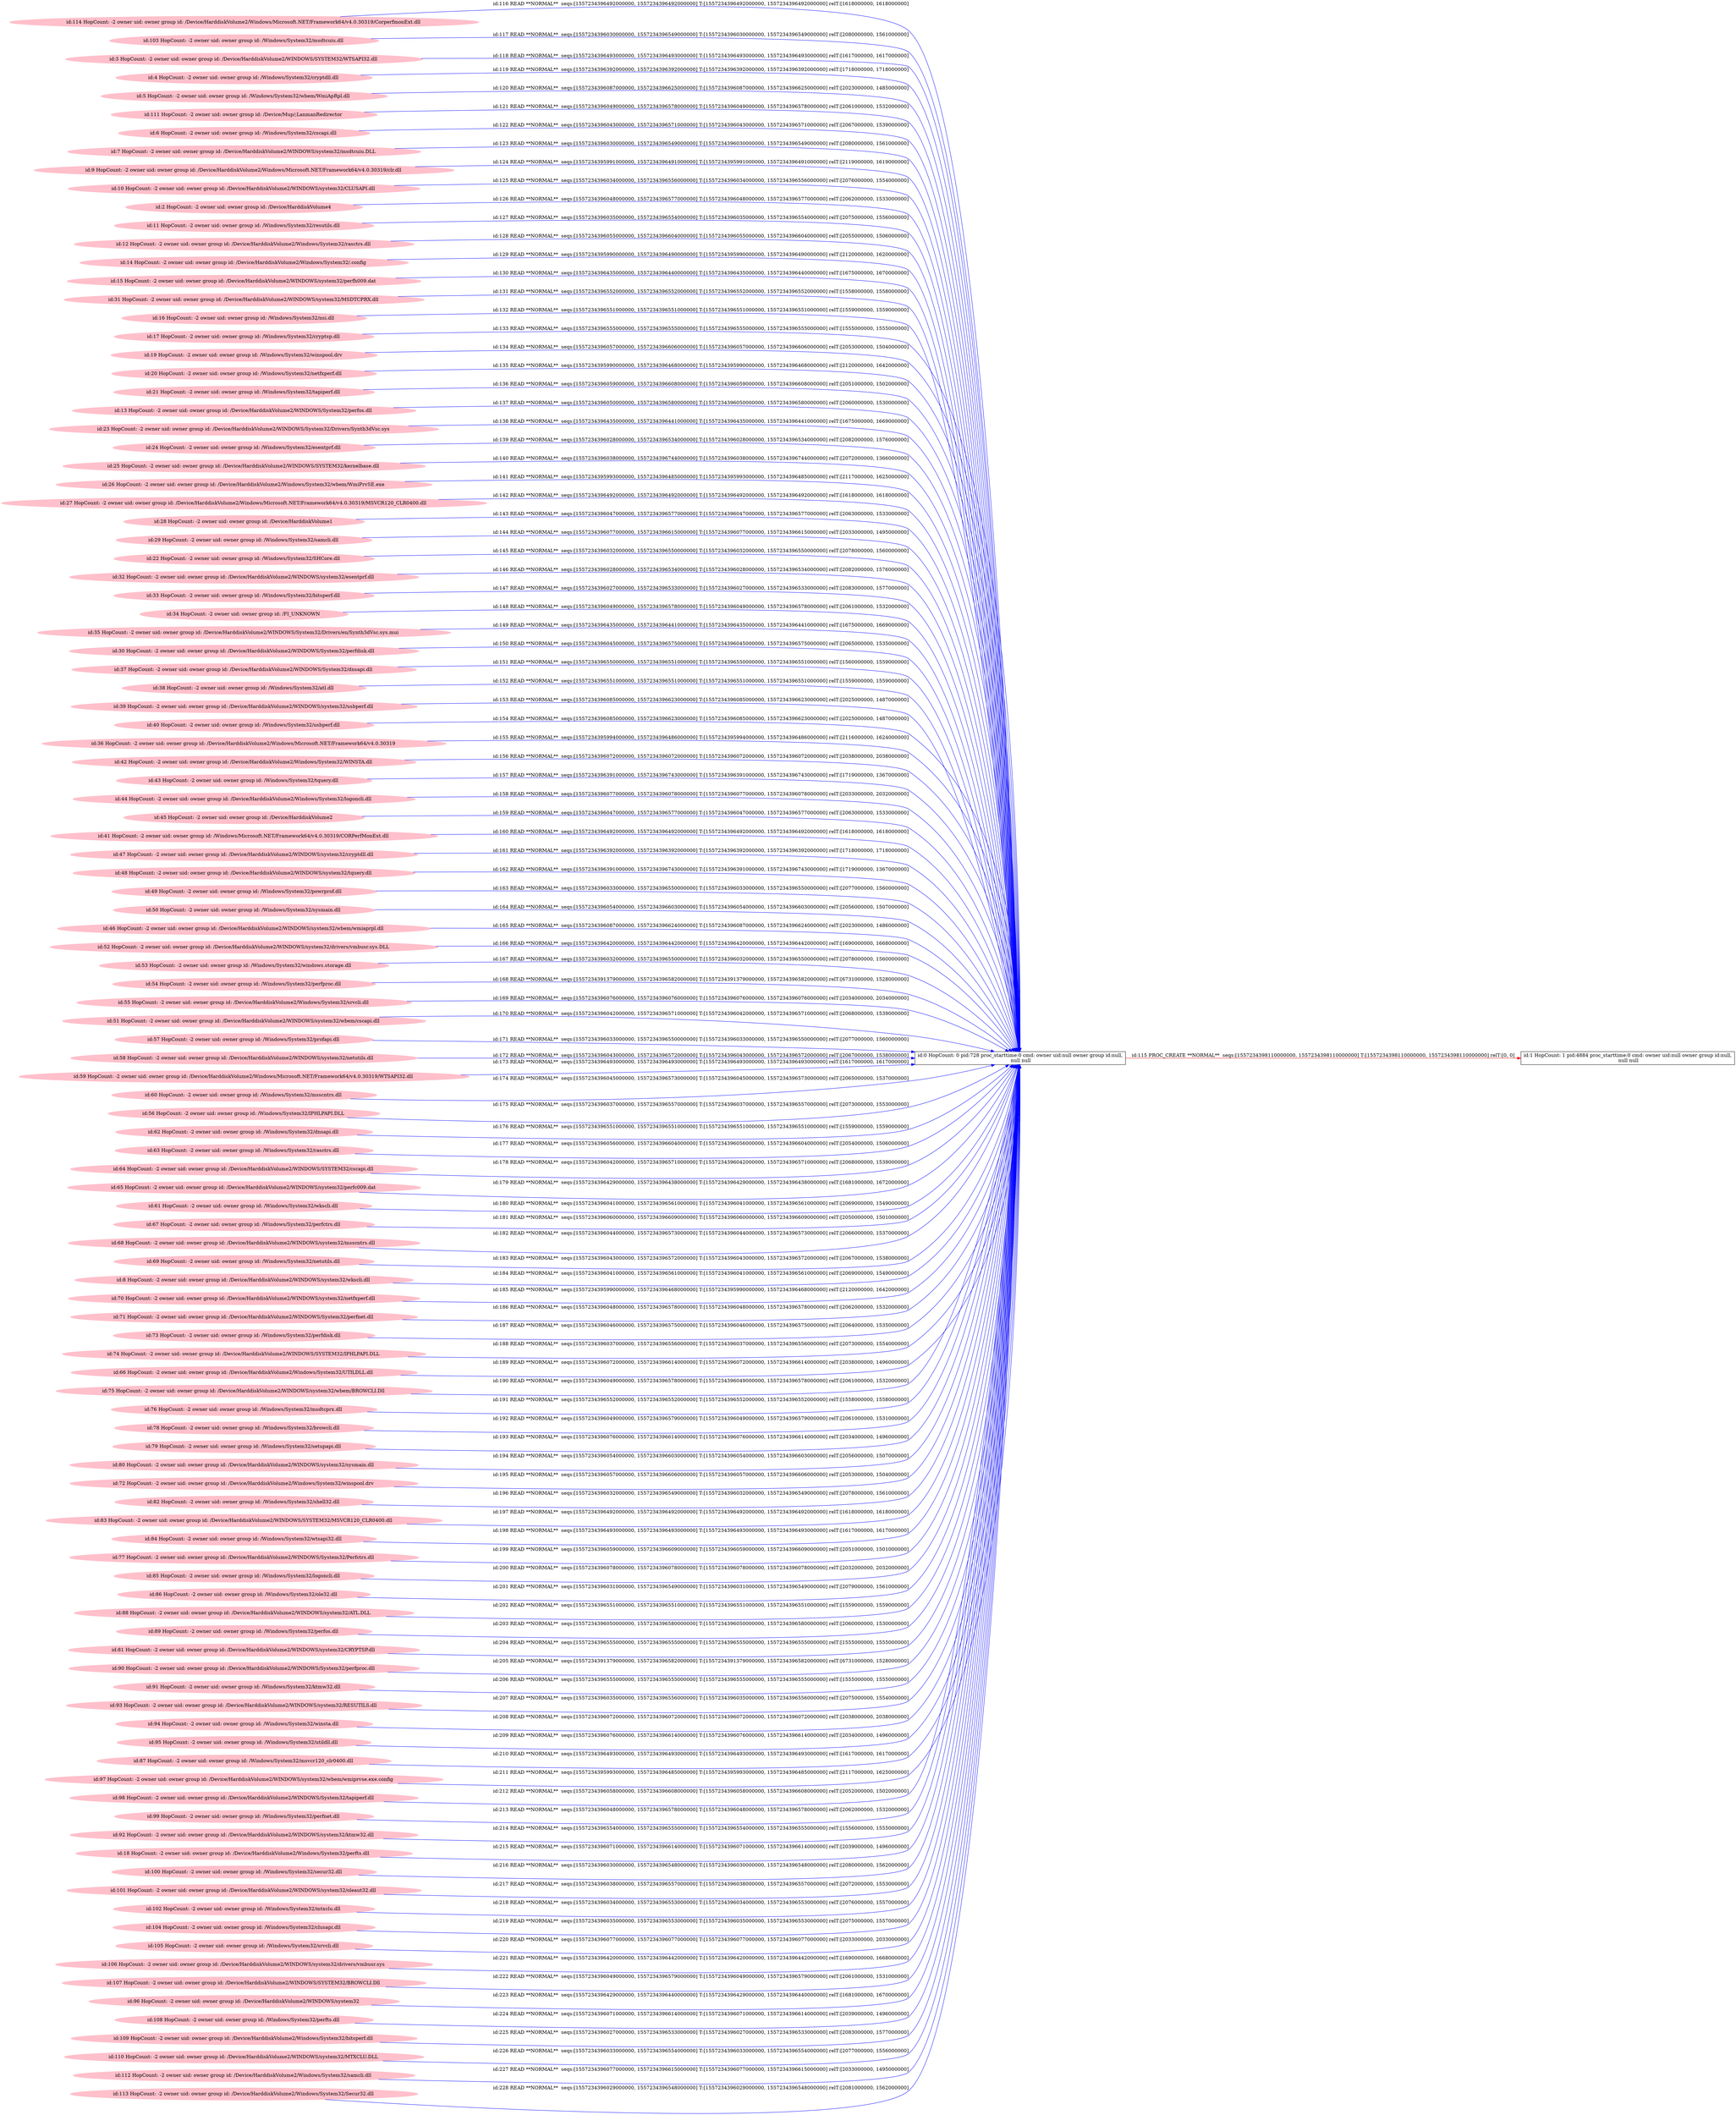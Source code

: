 digraph  {
rankdir=LR
"0"[color=black,label="id:0 HopCount: 0 pid:728 proc_starttime:0 cmd: owner uid:null owner group id:null,\n null null", shape=box,style=solid];
"1"[color=black,label="id:1 HopCount: 1 pid:4884 proc_starttime:0 cmd: owner uid:null owner group id:null,\n null null", shape=box,style=solid];
"0" -> "1" [id=115,__obj="PROC_CREATE"color=red,label="id:115 PROC_CREATE **NORMAL**  seqs:[1557234398110000000, 1557234398110000000] T:[1557234398110000000, 1557234398110000000] relT:[0, 0]",style=solid];
"114"[color=pink,label="id:114 HopCount: -2 owner uid: owner group id: /Device/HarddiskVolume2/Windows/Microsoft.NET/Framework64/v4.0.30319/CorperfmonExt.dll ", shape=oval,style=filled];
"114" -> "0" [id=116,__obj="READ"color=blue,label="id:116 READ **NORMAL**  seqs:[1557234396492000000, 1557234396492000000] T:[1557234396492000000, 1557234396492000000] relT:[1618000000, 1618000000]",style=solid];
"103"[color=pink,label="id:103 HopCount: -2 owner uid: owner group id: /Windows/System32/msdtcuiu.dll ", shape=oval,style=filled];
"103" -> "0" [id=117,__obj="READ"color=blue,label="id:117 READ **NORMAL**  seqs:[1557234396030000000, 1557234396549000000] T:[1557234396030000000, 1557234396549000000] relT:[2080000000, 1561000000]",style=solid];
"3"[color=pink,label="id:3 HopCount: -2 owner uid: owner group id: /Device/HarddiskVolume2/WINDOWS/SYSTEM32/WTSAPI32.dll ", shape=oval,style=filled];
"3" -> "0" [id=118,__obj="READ"color=blue,label="id:118 READ **NORMAL**  seqs:[1557234396493000000, 1557234396493000000] T:[1557234396493000000, 1557234396493000000] relT:[1617000000, 1617000000]",style=solid];
"4"[color=pink,label="id:4 HopCount: -2 owner uid: owner group id: /Windows/System32/cryptdll.dll ", shape=oval,style=filled];
"4" -> "0" [id=119,__obj="READ"color=blue,label="id:119 READ **NORMAL**  seqs:[1557234396392000000, 1557234396392000000] T:[1557234396392000000, 1557234396392000000] relT:[1718000000, 1718000000]",style=solid];
"5"[color=pink,label="id:5 HopCount: -2 owner uid: owner group id: /Windows/System32/wbem/WmiApRpl.dll ", shape=oval,style=filled];
"5" -> "0" [id=120,__obj="READ"color=blue,label="id:120 READ **NORMAL**  seqs:[1557234396087000000, 1557234396625000000] T:[1557234396087000000, 1557234396625000000] relT:[2023000000, 1485000000]",style=solid];
"111"[color=pink,label="id:111 HopCount: -2 owner uid: owner group id: /Device/Mup/;LanmanRedirector ", shape=oval,style=filled];
"111" -> "0" [id=121,__obj="READ"color=blue,label="id:121 READ **NORMAL**  seqs:[1557234396049000000, 1557234396578000000] T:[1557234396049000000, 1557234396578000000] relT:[2061000000, 1532000000]",style=solid];
"6"[color=pink,label="id:6 HopCount: -2 owner uid: owner group id: /Windows/System32/cscapi.dll ", shape=oval,style=filled];
"6" -> "0" [id=122,__obj="READ"color=blue,label="id:122 READ **NORMAL**  seqs:[1557234396043000000, 1557234396571000000] T:[1557234396043000000, 1557234396571000000] relT:[2067000000, 1539000000]",style=solid];
"7"[color=pink,label="id:7 HopCount: -2 owner uid: owner group id: /Device/HarddiskVolume2/WINDOWS/system32/msdtcuiu.DLL ", shape=oval,style=filled];
"7" -> "0" [id=123,__obj="READ"color=blue,label="id:123 READ **NORMAL**  seqs:[1557234396030000000, 1557234396549000000] T:[1557234396030000000, 1557234396549000000] relT:[2080000000, 1561000000]",style=solid];
"9"[color=pink,label="id:9 HopCount: -2 owner uid: owner group id: /Device/HarddiskVolume2/Windows/Microsoft.NET/Framework64/v4.0.30319/clr.dll ", shape=oval,style=filled];
"9" -> "0" [id=124,__obj="READ"color=blue,label="id:124 READ **NORMAL**  seqs:[1557234395991000000, 1557234396491000000] T:[1557234395991000000, 1557234396491000000] relT:[2119000000, 1619000000]",style=solid];
"10"[color=pink,label="id:10 HopCount: -2 owner uid: owner group id: /Device/HarddiskVolume2/WINDOWS/system32/CLUSAPI.dll ", shape=oval,style=filled];
"10" -> "0" [id=125,__obj="READ"color=blue,label="id:125 READ **NORMAL**  seqs:[1557234396034000000, 1557234396556000000] T:[1557234396034000000, 1557234396556000000] relT:[2076000000, 1554000000]",style=solid];
"2"[color=pink,label="id:2 HopCount: -2 owner uid: owner group id: /Device/HarddiskVolume4 ", shape=oval,style=filled];
"2" -> "0" [id=126,__obj="READ"color=blue,label="id:126 READ **NORMAL**  seqs:[1557234396048000000, 1557234396577000000] T:[1557234396048000000, 1557234396577000000] relT:[2062000000, 1533000000]",style=solid];
"11"[color=pink,label="id:11 HopCount: -2 owner uid: owner group id: /Windows/System32/resutils.dll ", shape=oval,style=filled];
"11" -> "0" [id=127,__obj="READ"color=blue,label="id:127 READ **NORMAL**  seqs:[1557234396035000000, 1557234396554000000] T:[1557234396035000000, 1557234396554000000] relT:[2075000000, 1556000000]",style=solid];
"12"[color=pink,label="id:12 HopCount: -2 owner uid: owner group id: /Device/HarddiskVolume2/Windows/System32/rasctrs.dll ", shape=oval,style=filled];
"12" -> "0" [id=128,__obj="READ"color=blue,label="id:128 READ **NORMAL**  seqs:[1557234396055000000, 1557234396604000000] T:[1557234396055000000, 1557234396604000000] relT:[2055000000, 1506000000]",style=solid];
"14"[color=pink,label="id:14 HopCount: -2 owner uid: owner group id: /Device/HarddiskVolume2/Windows/System32/.config ", shape=oval,style=filled];
"14" -> "0" [id=129,__obj="READ"color=blue,label="id:129 READ **NORMAL**  seqs:[1557234395990000000, 1557234396490000000] T:[1557234395990000000, 1557234396490000000] relT:[2120000000, 1620000000]",style=solid];
"15"[color=pink,label="id:15 HopCount: -2 owner uid: owner group id: /Device/HarddiskVolume2/WINDOWS/system32/perfh009.dat ", shape=oval,style=filled];
"15" -> "0" [id=130,__obj="READ"color=blue,label="id:130 READ **NORMAL**  seqs:[1557234396435000000, 1557234396440000000] T:[1557234396435000000, 1557234396440000000] relT:[1675000000, 1670000000]",style=solid];
"31"[color=pink,label="id:31 HopCount: -2 owner uid: owner group id: /Device/HarddiskVolume2/WINDOWS/system32/MSDTCPRX.dll ", shape=oval,style=filled];
"31" -> "0" [id=131,__obj="READ"color=blue,label="id:131 READ **NORMAL**  seqs:[1557234396552000000, 1557234396552000000] T:[1557234396552000000, 1557234396552000000] relT:[1558000000, 1558000000]",style=solid];
"16"[color=pink,label="id:16 HopCount: -2 owner uid: owner group id: /Windows/System32/nsi.dll ", shape=oval,style=filled];
"16" -> "0" [id=132,__obj="READ"color=blue,label="id:132 READ **NORMAL**  seqs:[1557234396551000000, 1557234396551000000] T:[1557234396551000000, 1557234396551000000] relT:[1559000000, 1559000000]",style=solid];
"17"[color=pink,label="id:17 HopCount: -2 owner uid: owner group id: /Windows/System32/cryptsp.dll ", shape=oval,style=filled];
"17" -> "0" [id=133,__obj="READ"color=blue,label="id:133 READ **NORMAL**  seqs:[1557234396555000000, 1557234396555000000] T:[1557234396555000000, 1557234396555000000] relT:[1555000000, 1555000000]",style=solid];
"19"[color=pink,label="id:19 HopCount: -2 owner uid: owner group id: /Windows/System32/winspool.drv ", shape=oval,style=filled];
"19" -> "0" [id=134,__obj="READ"color=blue,label="id:134 READ **NORMAL**  seqs:[1557234396057000000, 1557234396606000000] T:[1557234396057000000, 1557234396606000000] relT:[2053000000, 1504000000]",style=solid];
"20"[color=pink,label="id:20 HopCount: -2 owner uid: owner group id: /Windows/System32/netfxperf.dll ", shape=oval,style=filled];
"20" -> "0" [id=135,__obj="READ"color=blue,label="id:135 READ **NORMAL**  seqs:[1557234395990000000, 1557234396468000000] T:[1557234395990000000, 1557234396468000000] relT:[2120000000, 1642000000]",style=solid];
"21"[color=pink,label="id:21 HopCount: -2 owner uid: owner group id: /Windows/System32/tapiperf.dll ", shape=oval,style=filled];
"21" -> "0" [id=136,__obj="READ"color=blue,label="id:136 READ **NORMAL**  seqs:[1557234396059000000, 1557234396608000000] T:[1557234396059000000, 1557234396608000000] relT:[2051000000, 1502000000]",style=solid];
"13"[color=pink,label="id:13 HopCount: -2 owner uid: owner group id: /Device/HarddiskVolume2/WINDOWS/System32/perfos.dll ", shape=oval,style=filled];
"13" -> "0" [id=137,__obj="READ"color=blue,label="id:137 READ **NORMAL**  seqs:[1557234396050000000, 1557234396580000000] T:[1557234396050000000, 1557234396580000000] relT:[2060000000, 1530000000]",style=solid];
"23"[color=pink,label="id:23 HopCount: -2 owner uid: owner group id: /Device/HarddiskVolume2/WINDOWS/System32/Drivers/Synth3dVsc.sys ", shape=oval,style=filled];
"23" -> "0" [id=138,__obj="READ"color=blue,label="id:138 READ **NORMAL**  seqs:[1557234396435000000, 1557234396441000000] T:[1557234396435000000, 1557234396441000000] relT:[1675000000, 1669000000]",style=solid];
"24"[color=pink,label="id:24 HopCount: -2 owner uid: owner group id: /Windows/System32/esentprf.dll ", shape=oval,style=filled];
"24" -> "0" [id=139,__obj="READ"color=blue,label="id:139 READ **NORMAL**  seqs:[1557234396028000000, 1557234396534000000] T:[1557234396028000000, 1557234396534000000] relT:[2082000000, 1576000000]",style=solid];
"25"[color=pink,label="id:25 HopCount: -2 owner uid: owner group id: /Device/HarddiskVolume2/WINDOWS/SYSTEM32/kernelbase.dll ", shape=oval,style=filled];
"25" -> "0" [id=140,__obj="READ"color=blue,label="id:140 READ **NORMAL**  seqs:[1557234396038000000, 1557234396744000000] T:[1557234396038000000, 1557234396744000000] relT:[2072000000, 1366000000]",style=solid];
"26"[color=pink,label="id:26 HopCount: -2 owner uid: owner group id: /Device/HarddiskVolume2/Windows/System32/wbem/WmiPrvSE.exe ", shape=oval,style=filled];
"26" -> "0" [id=141,__obj="READ"color=blue,label="id:141 READ **NORMAL**  seqs:[1557234395993000000, 1557234396485000000] T:[1557234395993000000, 1557234396485000000] relT:[2117000000, 1625000000]",style=solid];
"27"[color=pink,label="id:27 HopCount: -2 owner uid: owner group id: /Device/HarddiskVolume2/Windows/Microsoft.NET/Framework64/v4.0.30319/MSVCR120_CLR0400.dll ", shape=oval,style=filled];
"27" -> "0" [id=142,__obj="READ"color=blue,label="id:142 READ **NORMAL**  seqs:[1557234396492000000, 1557234396492000000] T:[1557234396492000000, 1557234396492000000] relT:[1618000000, 1618000000]",style=solid];
"28"[color=pink,label="id:28 HopCount: -2 owner uid: owner group id: /Device/HarddiskVolume1 ", shape=oval,style=filled];
"28" -> "0" [id=143,__obj="READ"color=blue,label="id:143 READ **NORMAL**  seqs:[1557234396047000000, 1557234396577000000] T:[1557234396047000000, 1557234396577000000] relT:[2063000000, 1533000000]",style=solid];
"29"[color=pink,label="id:29 HopCount: -2 owner uid: owner group id: /Windows/System32/samcli.dll ", shape=oval,style=filled];
"29" -> "0" [id=144,__obj="READ"color=blue,label="id:144 READ **NORMAL**  seqs:[1557234396077000000, 1557234396615000000] T:[1557234396077000000, 1557234396615000000] relT:[2033000000, 1495000000]",style=solid];
"22"[color=pink,label="id:22 HopCount: -2 owner uid: owner group id: /Windows/System32/SHCore.dll ", shape=oval,style=filled];
"22" -> "0" [id=145,__obj="READ"color=blue,label="id:145 READ **NORMAL**  seqs:[1557234396032000000, 1557234396550000000] T:[1557234396032000000, 1557234396550000000] relT:[2078000000, 1560000000]",style=solid];
"32"[color=pink,label="id:32 HopCount: -2 owner uid: owner group id: /Device/HarddiskVolume2/WINDOWS/system32/esentprf.dll ", shape=oval,style=filled];
"32" -> "0" [id=146,__obj="READ"color=blue,label="id:146 READ **NORMAL**  seqs:[1557234396028000000, 1557234396534000000] T:[1557234396028000000, 1557234396534000000] relT:[2082000000, 1576000000]",style=solid];
"33"[color=pink,label="id:33 HopCount: -2 owner uid: owner group id: /Windows/System32/bitsperf.dll ", shape=oval,style=filled];
"33" -> "0" [id=147,__obj="READ"color=blue,label="id:147 READ **NORMAL**  seqs:[1557234396027000000, 1557234396533000000] T:[1557234396027000000, 1557234396533000000] relT:[2083000000, 1577000000]",style=solid];
"34"[color=pink,label="id:34 HopCount: -2 owner uid: owner group id: /FI_UNKNOWN ", shape=oval,style=filled];
"34" -> "0" [id=148,__obj="READ"color=blue,label="id:148 READ **NORMAL**  seqs:[1557234396049000000, 1557234396578000000] T:[1557234396049000000, 1557234396578000000] relT:[2061000000, 1532000000]",style=solid];
"35"[color=pink,label="id:35 HopCount: -2 owner uid: owner group id: /Device/HarddiskVolume2/WINDOWS/System32/Drivers/en/Synth3dVsc.sys.mui ", shape=oval,style=filled];
"35" -> "0" [id=149,__obj="READ"color=blue,label="id:149 READ **NORMAL**  seqs:[1557234396435000000, 1557234396441000000] T:[1557234396435000000, 1557234396441000000] relT:[1675000000, 1669000000]",style=solid];
"30"[color=pink,label="id:30 HopCount: -2 owner uid: owner group id: /Device/HarddiskVolume2/WINDOWS/System32/perfdisk.dll ", shape=oval,style=filled];
"30" -> "0" [id=150,__obj="READ"color=blue,label="id:150 READ **NORMAL**  seqs:[1557234396045000000, 1557234396575000000] T:[1557234396045000000, 1557234396575000000] relT:[2065000000, 1535000000]",style=solid];
"37"[color=pink,label="id:37 HopCount: -2 owner uid: owner group id: /Device/HarddiskVolume2/WINDOWS/System32/dnsapi.dll ", shape=oval,style=filled];
"37" -> "0" [id=151,__obj="READ"color=blue,label="id:151 READ **NORMAL**  seqs:[1557234396550000000, 1557234396551000000] T:[1557234396550000000, 1557234396551000000] relT:[1560000000, 1559000000]",style=solid];
"38"[color=pink,label="id:38 HopCount: -2 owner uid: owner group id: /Windows/System32/atl.dll ", shape=oval,style=filled];
"38" -> "0" [id=152,__obj="READ"color=blue,label="id:152 READ **NORMAL**  seqs:[1557234396551000000, 1557234396551000000] T:[1557234396551000000, 1557234396551000000] relT:[1559000000, 1559000000]",style=solid];
"39"[color=pink,label="id:39 HopCount: -2 owner uid: owner group id: /Device/HarddiskVolume2/WINDOWS/system32/usbperf.dll ", shape=oval,style=filled];
"39" -> "0" [id=153,__obj="READ"color=blue,label="id:153 READ **NORMAL**  seqs:[1557234396085000000, 1557234396623000000] T:[1557234396085000000, 1557234396623000000] relT:[2025000000, 1487000000]",style=solid];
"40"[color=pink,label="id:40 HopCount: -2 owner uid: owner group id: /Windows/System32/usbperf.dll ", shape=oval,style=filled];
"40" -> "0" [id=154,__obj="READ"color=blue,label="id:154 READ **NORMAL**  seqs:[1557234396085000000, 1557234396623000000] T:[1557234396085000000, 1557234396623000000] relT:[2025000000, 1487000000]",style=solid];
"36"[color=pink,label="id:36 HopCount: -2 owner uid: owner group id: /Device/HarddiskVolume2/Windows/Microsoft.NET/Framework64/v4.0.30319 ", shape=oval,style=filled];
"36" -> "0" [id=155,__obj="READ"color=blue,label="id:155 READ **NORMAL**  seqs:[1557234395994000000, 1557234396486000000] T:[1557234395994000000, 1557234396486000000] relT:[2116000000, 1624000000]",style=solid];
"42"[color=pink,label="id:42 HopCount: -2 owner uid: owner group id: /Device/HarddiskVolume2/Windows/System32/WINSTA.dll ", shape=oval,style=filled];
"42" -> "0" [id=156,__obj="READ"color=blue,label="id:156 READ **NORMAL**  seqs:[1557234396072000000, 1557234396072000000] T:[1557234396072000000, 1557234396072000000] relT:[2038000000, 2038000000]",style=solid];
"43"[color=pink,label="id:43 HopCount: -2 owner uid: owner group id: /Windows/System32/tquery.dll ", shape=oval,style=filled];
"43" -> "0" [id=157,__obj="READ"color=blue,label="id:157 READ **NORMAL**  seqs:[1557234396391000000, 1557234396743000000] T:[1557234396391000000, 1557234396743000000] relT:[1719000000, 1367000000]",style=solid];
"44"[color=pink,label="id:44 HopCount: -2 owner uid: owner group id: /Device/HarddiskVolume2/Windows/System32/logoncli.dll ", shape=oval,style=filled];
"44" -> "0" [id=158,__obj="READ"color=blue,label="id:158 READ **NORMAL**  seqs:[1557234396077000000, 1557234396078000000] T:[1557234396077000000, 1557234396078000000] relT:[2033000000, 2032000000]",style=solid];
"45"[color=pink,label="id:45 HopCount: -2 owner uid: owner group id: /Device/HarddiskVolume2 ", shape=oval,style=filled];
"45" -> "0" [id=159,__obj="READ"color=blue,label="id:159 READ **NORMAL**  seqs:[1557234396047000000, 1557234396577000000] T:[1557234396047000000, 1557234396577000000] relT:[2063000000, 1533000000]",style=solid];
"41"[color=pink,label="id:41 HopCount: -2 owner uid: owner group id: /Windows/Microsoft.NET/Framework64/v4.0.30319/CORPerfMonExt.dll ", shape=oval,style=filled];
"41" -> "0" [id=160,__obj="READ"color=blue,label="id:160 READ **NORMAL**  seqs:[1557234396492000000, 1557234396492000000] T:[1557234396492000000, 1557234396492000000] relT:[1618000000, 1618000000]",style=solid];
"47"[color=pink,label="id:47 HopCount: -2 owner uid: owner group id: /Device/HarddiskVolume2/WINDOWS/system32/cryptdll.dll ", shape=oval,style=filled];
"47" -> "0" [id=161,__obj="READ"color=blue,label="id:161 READ **NORMAL**  seqs:[1557234396392000000, 1557234396392000000] T:[1557234396392000000, 1557234396392000000] relT:[1718000000, 1718000000]",style=solid];
"48"[color=pink,label="id:48 HopCount: -2 owner uid: owner group id: /Device/HarddiskVolume2/WINDOWS/system32/tquery.dll ", shape=oval,style=filled];
"48" -> "0" [id=162,__obj="READ"color=blue,label="id:162 READ **NORMAL**  seqs:[1557234396391000000, 1557234396743000000] T:[1557234396391000000, 1557234396743000000] relT:[1719000000, 1367000000]",style=solid];
"49"[color=pink,label="id:49 HopCount: -2 owner uid: owner group id: /Windows/System32/powrprof.dll ", shape=oval,style=filled];
"49" -> "0" [id=163,__obj="READ"color=blue,label="id:163 READ **NORMAL**  seqs:[1557234396033000000, 1557234396550000000] T:[1557234396033000000, 1557234396550000000] relT:[2077000000, 1560000000]",style=solid];
"50"[color=pink,label="id:50 HopCount: -2 owner uid: owner group id: /Windows/System32/sysmain.dll ", shape=oval,style=filled];
"50" -> "0" [id=164,__obj="READ"color=blue,label="id:164 READ **NORMAL**  seqs:[1557234396054000000, 1557234396603000000] T:[1557234396054000000, 1557234396603000000] relT:[2056000000, 1507000000]",style=solid];
"46"[color=pink,label="id:46 HopCount: -2 owner uid: owner group id: /Device/HarddiskVolume2/WINDOWS/system32/wbem/wmiaprpl.dll ", shape=oval,style=filled];
"46" -> "0" [id=165,__obj="READ"color=blue,label="id:165 READ **NORMAL**  seqs:[1557234396087000000, 1557234396624000000] T:[1557234396087000000, 1557234396624000000] relT:[2023000000, 1486000000]",style=solid];
"52"[color=pink,label="id:52 HopCount: -2 owner uid: owner group id: /Device/HarddiskVolume2/WINDOWS/system32/drivers/vmbusr.sys.DLL ", shape=oval,style=filled];
"52" -> "0" [id=166,__obj="READ"color=blue,label="id:166 READ **NORMAL**  seqs:[1557234396420000000, 1557234396442000000] T:[1557234396420000000, 1557234396442000000] relT:[1690000000, 1668000000]",style=solid];
"53"[color=pink,label="id:53 HopCount: -2 owner uid: owner group id: /Windows/System32/windows.storage.dll ", shape=oval,style=filled];
"53" -> "0" [id=167,__obj="READ"color=blue,label="id:167 READ **NORMAL**  seqs:[1557234396032000000, 1557234396550000000] T:[1557234396032000000, 1557234396550000000] relT:[2078000000, 1560000000]",style=solid];
"54"[color=pink,label="id:54 HopCount: -2 owner uid: owner group id: /Windows/System32/perfproc.dll ", shape=oval,style=filled];
"54" -> "0" [id=168,__obj="READ"color=blue,label="id:168 READ **NORMAL**  seqs:[1557234391379000000, 1557234396582000000] T:[1557234391379000000, 1557234396582000000] relT:[6731000000, 1528000000]",style=solid];
"55"[color=pink,label="id:55 HopCount: -2 owner uid: owner group id: /Device/HarddiskVolume2/Windows/System32/srvcli.dll ", shape=oval,style=filled];
"55" -> "0" [id=169,__obj="READ"color=blue,label="id:169 READ **NORMAL**  seqs:[1557234396076000000, 1557234396076000000] T:[1557234396076000000, 1557234396076000000] relT:[2034000000, 2034000000]",style=solid];
"51"[color=pink,label="id:51 HopCount: -2 owner uid: owner group id: /Device/HarddiskVolume2/WINDOWS/system32/wbem/cscapi.dll ", shape=oval,style=filled];
"51" -> "0" [id=170,__obj="READ"color=blue,label="id:170 READ **NORMAL**  seqs:[1557234396042000000, 1557234396571000000] T:[1557234396042000000, 1557234396571000000] relT:[2068000000, 1539000000]",style=solid];
"57"[color=pink,label="id:57 HopCount: -2 owner uid: owner group id: /Windows/System32/profapi.dll ", shape=oval,style=filled];
"57" -> "0" [id=171,__obj="READ"color=blue,label="id:171 READ **NORMAL**  seqs:[1557234396033000000, 1557234396550000000] T:[1557234396033000000, 1557234396550000000] relT:[2077000000, 1560000000]",style=solid];
"58"[color=pink,label="id:58 HopCount: -2 owner uid: owner group id: /Device/HarddiskVolume2/WINDOWS/system32/netutils.dll ", shape=oval,style=filled];
"58" -> "0" [id=172,__obj="READ"color=blue,label="id:172 READ **NORMAL**  seqs:[1557234396043000000, 1557234396572000000] T:[1557234396043000000, 1557234396572000000] relT:[2067000000, 1538000000]",style=solid];
"59"[color=pink,label="id:59 HopCount: -2 owner uid: owner group id: /Device/HarddiskVolume2/Windows/Microsoft.NET/Framework64/v4.0.30319/WTSAPI32.dll ", shape=oval,style=filled];
"59" -> "0" [id=173,__obj="READ"color=blue,label="id:173 READ **NORMAL**  seqs:[1557234396493000000, 1557234396493000000] T:[1557234396493000000, 1557234396493000000] relT:[1617000000, 1617000000]",style=solid];
"60"[color=pink,label="id:60 HopCount: -2 owner uid: owner group id: /Windows/System32/msscntrs.dll ", shape=oval,style=filled];
"60" -> "0" [id=174,__obj="READ"color=blue,label="id:174 READ **NORMAL**  seqs:[1557234396045000000, 1557234396573000000] T:[1557234396045000000, 1557234396573000000] relT:[2065000000, 1537000000]",style=solid];
"56"[color=pink,label="id:56 HopCount: -2 owner uid: owner group id: /Windows/System32/IPHLPAPI.DLL ", shape=oval,style=filled];
"56" -> "0" [id=175,__obj="READ"color=blue,label="id:175 READ **NORMAL**  seqs:[1557234396037000000, 1557234396557000000] T:[1557234396037000000, 1557234396557000000] relT:[2073000000, 1553000000]",style=solid];
"62"[color=pink,label="id:62 HopCount: -2 owner uid: owner group id: /Windows/System32/dnsapi.dll ", shape=oval,style=filled];
"62" -> "0" [id=176,__obj="READ"color=blue,label="id:176 READ **NORMAL**  seqs:[1557234396551000000, 1557234396551000000] T:[1557234396551000000, 1557234396551000000] relT:[1559000000, 1559000000]",style=solid];
"63"[color=pink,label="id:63 HopCount: -2 owner uid: owner group id: /Windows/System32/rasctrs.dll ", shape=oval,style=filled];
"63" -> "0" [id=177,__obj="READ"color=blue,label="id:177 READ **NORMAL**  seqs:[1557234396056000000, 1557234396604000000] T:[1557234396056000000, 1557234396604000000] relT:[2054000000, 1506000000]",style=solid];
"64"[color=pink,label="id:64 HopCount: -2 owner uid: owner group id: /Device/HarddiskVolume2/WINDOWS/SYSTEM32/cscapi.dll ", shape=oval,style=filled];
"64" -> "0" [id=178,__obj="READ"color=blue,label="id:178 READ **NORMAL**  seqs:[1557234396042000000, 1557234396571000000] T:[1557234396042000000, 1557234396571000000] relT:[2068000000, 1539000000]",style=solid];
"65"[color=pink,label="id:65 HopCount: -2 owner uid: owner group id: /Device/HarddiskVolume2/WINDOWS/system32/perfc009.dat ", shape=oval,style=filled];
"65" -> "0" [id=179,__obj="READ"color=blue,label="id:179 READ **NORMAL**  seqs:[1557234396429000000, 1557234396438000000] T:[1557234396429000000, 1557234396438000000] relT:[1681000000, 1672000000]",style=solid];
"61"[color=pink,label="id:61 HopCount: -2 owner uid: owner group id: /Windows/System32/wkscli.dll ", shape=oval,style=filled];
"61" -> "0" [id=180,__obj="READ"color=blue,label="id:180 READ **NORMAL**  seqs:[1557234396041000000, 1557234396561000000] T:[1557234396041000000, 1557234396561000000] relT:[2069000000, 1549000000]",style=solid];
"67"[color=pink,label="id:67 HopCount: -2 owner uid: owner group id: /Windows/System32/perfctrs.dll ", shape=oval,style=filled];
"67" -> "0" [id=181,__obj="READ"color=blue,label="id:181 READ **NORMAL**  seqs:[1557234396060000000, 1557234396609000000] T:[1557234396060000000, 1557234396609000000] relT:[2050000000, 1501000000]",style=solid];
"68"[color=pink,label="id:68 HopCount: -2 owner uid: owner group id: /Device/HarddiskVolume2/WINDOWS/system32/msscntrs.dll ", shape=oval,style=filled];
"68" -> "0" [id=182,__obj="READ"color=blue,label="id:182 READ **NORMAL**  seqs:[1557234396044000000, 1557234396573000000] T:[1557234396044000000, 1557234396573000000] relT:[2066000000, 1537000000]",style=solid];
"69"[color=pink,label="id:69 HopCount: -2 owner uid: owner group id: /Windows/System32/netutils.dll ", shape=oval,style=filled];
"69" -> "0" [id=183,__obj="READ"color=blue,label="id:183 READ **NORMAL**  seqs:[1557234396043000000, 1557234396572000000] T:[1557234396043000000, 1557234396572000000] relT:[2067000000, 1538000000]",style=solid];
"8"[color=pink,label="id:8 HopCount: -2 owner uid: owner group id: /Device/HarddiskVolume2/WINDOWS/system32/wkscli.dll ", shape=oval,style=filled];
"8" -> "0" [id=184,__obj="READ"color=blue,label="id:184 READ **NORMAL**  seqs:[1557234396041000000, 1557234396561000000] T:[1557234396041000000, 1557234396561000000] relT:[2069000000, 1549000000]",style=solid];
"70"[color=pink,label="id:70 HopCount: -2 owner uid: owner group id: /Device/HarddiskVolume2/WINDOWS/system32/netfxperf.dll ", shape=oval,style=filled];
"70" -> "0" [id=185,__obj="READ"color=blue,label="id:185 READ **NORMAL**  seqs:[1557234395990000000, 1557234396468000000] T:[1557234395990000000, 1557234396468000000] relT:[2120000000, 1642000000]",style=solid];
"71"[color=pink,label="id:71 HopCount: -2 owner uid: owner group id: /Device/HarddiskVolume2/WINDOWS/System32/perfnet.dll ", shape=oval,style=filled];
"71" -> "0" [id=186,__obj="READ"color=blue,label="id:186 READ **NORMAL**  seqs:[1557234396048000000, 1557234396578000000] T:[1557234396048000000, 1557234396578000000] relT:[2062000000, 1532000000]",style=solid];
"73"[color=pink,label="id:73 HopCount: -2 owner uid: owner group id: /Windows/System32/perfdisk.dll ", shape=oval,style=filled];
"73" -> "0" [id=187,__obj="READ"color=blue,label="id:187 READ **NORMAL**  seqs:[1557234396046000000, 1557234396575000000] T:[1557234396046000000, 1557234396575000000] relT:[2064000000, 1535000000]",style=solid];
"74"[color=pink,label="id:74 HopCount: -2 owner uid: owner group id: /Device/HarddiskVolume2/WINDOWS/SYSTEM32/IPHLPAPI.DLL ", shape=oval,style=filled];
"74" -> "0" [id=188,__obj="READ"color=blue,label="id:188 READ **NORMAL**  seqs:[1557234396037000000, 1557234396556000000] T:[1557234396037000000, 1557234396556000000] relT:[2073000000, 1554000000]",style=solid];
"66"[color=pink,label="id:66 HopCount: -2 owner uid: owner group id: /Device/HarddiskVolume2/Windows/System32/UTILDLL.dll ", shape=oval,style=filled];
"66" -> "0" [id=189,__obj="READ"color=blue,label="id:189 READ **NORMAL**  seqs:[1557234396072000000, 1557234396614000000] T:[1557234396072000000, 1557234396614000000] relT:[2038000000, 1496000000]",style=solid];
"75"[color=pink,label="id:75 HopCount: -2 owner uid: owner group id: /Device/HarddiskVolume2/WINDOWS/system32/wbem/BROWCLI.Dll ", shape=oval,style=filled];
"75" -> "0" [id=190,__obj="READ"color=blue,label="id:190 READ **NORMAL**  seqs:[1557234396049000000, 1557234396578000000] T:[1557234396049000000, 1557234396578000000] relT:[2061000000, 1532000000]",style=solid];
"76"[color=pink,label="id:76 HopCount: -2 owner uid: owner group id: /Windows/System32/msdtcprx.dll ", shape=oval,style=filled];
"76" -> "0" [id=191,__obj="READ"color=blue,label="id:191 READ **NORMAL**  seqs:[1557234396552000000, 1557234396552000000] T:[1557234396552000000, 1557234396552000000] relT:[1558000000, 1558000000]",style=solid];
"78"[color=pink,label="id:78 HopCount: -2 owner uid: owner group id: /Windows/System32/browcli.dll ", shape=oval,style=filled];
"78" -> "0" [id=192,__obj="READ"color=blue,label="id:192 READ **NORMAL**  seqs:[1557234396049000000, 1557234396579000000] T:[1557234396049000000, 1557234396579000000] relT:[2061000000, 1531000000]",style=solid];
"79"[color=pink,label="id:79 HopCount: -2 owner uid: owner group id: /Windows/System32/setupapi.dll ", shape=oval,style=filled];
"79" -> "0" [id=193,__obj="READ"color=blue,label="id:193 READ **NORMAL**  seqs:[1557234396076000000, 1557234396614000000] T:[1557234396076000000, 1557234396614000000] relT:[2034000000, 1496000000]",style=solid];
"80"[color=pink,label="id:80 HopCount: -2 owner uid: owner group id: /Device/HarddiskVolume2/WINDOWS/system32/sysmain.dll ", shape=oval,style=filled];
"80" -> "0" [id=194,__obj="READ"color=blue,label="id:194 READ **NORMAL**  seqs:[1557234396054000000, 1557234396603000000] T:[1557234396054000000, 1557234396603000000] relT:[2056000000, 1507000000]",style=solid];
"72"[color=pink,label="id:72 HopCount: -2 owner uid: owner group id: /Device/HarddiskVolume2/Windows/System32/winspool.drv ", shape=oval,style=filled];
"72" -> "0" [id=195,__obj="READ"color=blue,label="id:195 READ **NORMAL**  seqs:[1557234396057000000, 1557234396606000000] T:[1557234396057000000, 1557234396606000000] relT:[2053000000, 1504000000]",style=solid];
"82"[color=pink,label="id:82 HopCount: -2 owner uid: owner group id: /Windows/System32/shell32.dll ", shape=oval,style=filled];
"82" -> "0" [id=196,__obj="READ"color=blue,label="id:196 READ **NORMAL**  seqs:[1557234396032000000, 1557234396549000000] T:[1557234396032000000, 1557234396549000000] relT:[2078000000, 1561000000]",style=solid];
"83"[color=pink,label="id:83 HopCount: -2 owner uid: owner group id: /Device/HarddiskVolume2/WINDOWS/SYSTEM32/MSVCR120_CLR0400.dll ", shape=oval,style=filled];
"83" -> "0" [id=197,__obj="READ"color=blue,label="id:197 READ **NORMAL**  seqs:[1557234396492000000, 1557234396492000000] T:[1557234396492000000, 1557234396492000000] relT:[1618000000, 1618000000]",style=solid];
"84"[color=pink,label="id:84 HopCount: -2 owner uid: owner group id: /Windows/System32/wtsapi32.dll ", shape=oval,style=filled];
"84" -> "0" [id=198,__obj="READ"color=blue,label="id:198 READ **NORMAL**  seqs:[1557234396493000000, 1557234396493000000] T:[1557234396493000000, 1557234396493000000] relT:[1617000000, 1617000000]",style=solid];
"77"[color=pink,label="id:77 HopCount: -2 owner uid: owner group id: /Device/HarddiskVolume2/WINDOWS/System32/Perfctrs.dll ", shape=oval,style=filled];
"77" -> "0" [id=199,__obj="READ"color=blue,label="id:199 READ **NORMAL**  seqs:[1557234396059000000, 1557234396609000000] T:[1557234396059000000, 1557234396609000000] relT:[2051000000, 1501000000]",style=solid];
"85"[color=pink,label="id:85 HopCount: -2 owner uid: owner group id: /Windows/System32/logoncli.dll ", shape=oval,style=filled];
"85" -> "0" [id=200,__obj="READ"color=blue,label="id:200 READ **NORMAL**  seqs:[1557234396078000000, 1557234396078000000] T:[1557234396078000000, 1557234396078000000] relT:[2032000000, 2032000000]",style=solid];
"86"[color=pink,label="id:86 HopCount: -2 owner uid: owner group id: /Windows/System32/ole32.dll ", shape=oval,style=filled];
"86" -> "0" [id=201,__obj="READ"color=blue,label="id:201 READ **NORMAL**  seqs:[1557234396031000000, 1557234396549000000] T:[1557234396031000000, 1557234396549000000] relT:[2079000000, 1561000000]",style=solid];
"88"[color=pink,label="id:88 HopCount: -2 owner uid: owner group id: /Device/HarddiskVolume2/WINDOWS/system32/ATL.DLL ", shape=oval,style=filled];
"88" -> "0" [id=202,__obj="READ"color=blue,label="id:202 READ **NORMAL**  seqs:[1557234396551000000, 1557234396551000000] T:[1557234396551000000, 1557234396551000000] relT:[1559000000, 1559000000]",style=solid];
"89"[color=pink,label="id:89 HopCount: -2 owner uid: owner group id: /Windows/System32/perfos.dll ", shape=oval,style=filled];
"89" -> "0" [id=203,__obj="READ"color=blue,label="id:203 READ **NORMAL**  seqs:[1557234396050000000, 1557234396580000000] T:[1557234396050000000, 1557234396580000000] relT:[2060000000, 1530000000]",style=solid];
"81"[color=pink,label="id:81 HopCount: -2 owner uid: owner group id: /Device/HarddiskVolume2/WINDOWS/system32/CRYPTSP.dll ", shape=oval,style=filled];
"81" -> "0" [id=204,__obj="READ"color=blue,label="id:204 READ **NORMAL**  seqs:[1557234396555000000, 1557234396555000000] T:[1557234396555000000, 1557234396555000000] relT:[1555000000, 1555000000]",style=solid];
"90"[color=pink,label="id:90 HopCount: -2 owner uid: owner group id: /Device/HarddiskVolume2/WINDOWS/System32/perfproc.dll ", shape=oval,style=filled];
"90" -> "0" [id=205,__obj="READ"color=blue,label="id:205 READ **NORMAL**  seqs:[1557234391379000000, 1557234396582000000] T:[1557234391379000000, 1557234396582000000] relT:[6731000000, 1528000000]",style=solid];
"91"[color=pink,label="id:91 HopCount: -2 owner uid: owner group id: /Windows/System32/ktmw32.dll ", shape=oval,style=filled];
"91" -> "0" [id=206,__obj="READ"color=blue,label="id:206 READ **NORMAL**  seqs:[1557234396555000000, 1557234396555000000] T:[1557234396555000000, 1557234396555000000] relT:[1555000000, 1555000000]",style=solid];
"93"[color=pink,label="id:93 HopCount: -2 owner uid: owner group id: /Device/HarddiskVolume2/WINDOWS/system32/RESUTILS.dll ", shape=oval,style=filled];
"93" -> "0" [id=207,__obj="READ"color=blue,label="id:207 READ **NORMAL**  seqs:[1557234396035000000, 1557234396556000000] T:[1557234396035000000, 1557234396556000000] relT:[2075000000, 1554000000]",style=solid];
"94"[color=pink,label="id:94 HopCount: -2 owner uid: owner group id: /Windows/System32/winsta.dll ", shape=oval,style=filled];
"94" -> "0" [id=208,__obj="READ"color=blue,label="id:208 READ **NORMAL**  seqs:[1557234396072000000, 1557234396072000000] T:[1557234396072000000, 1557234396072000000] relT:[2038000000, 2038000000]",style=solid];
"95"[color=pink,label="id:95 HopCount: -2 owner uid: owner group id: /Windows/System32/utildll.dll ", shape=oval,style=filled];
"95" -> "0" [id=209,__obj="READ"color=blue,label="id:209 READ **NORMAL**  seqs:[1557234396076000000, 1557234396614000000] T:[1557234396076000000, 1557234396614000000] relT:[2034000000, 1496000000]",style=solid];
"87"[color=pink,label="id:87 HopCount: -2 owner uid: owner group id: /Windows/System32/msvcr120_clr0400.dll ", shape=oval,style=filled];
"87" -> "0" [id=210,__obj="READ"color=blue,label="id:210 READ **NORMAL**  seqs:[1557234396493000000, 1557234396493000000] T:[1557234396493000000, 1557234396493000000] relT:[1617000000, 1617000000]",style=solid];
"97"[color=pink,label="id:97 HopCount: -2 owner uid: owner group id: /Device/HarddiskVolume2/WINDOWS/system32/wbem/wmiprvse.exe.config ", shape=oval,style=filled];
"97" -> "0" [id=211,__obj="READ"color=blue,label="id:211 READ **NORMAL**  seqs:[1557234395993000000, 1557234396485000000] T:[1557234395993000000, 1557234396485000000] relT:[2117000000, 1625000000]",style=solid];
"98"[color=pink,label="id:98 HopCount: -2 owner uid: owner group id: /Device/HarddiskVolume2/WINDOWS/System32/tapiperf.dll ", shape=oval,style=filled];
"98" -> "0" [id=212,__obj="READ"color=blue,label="id:212 READ **NORMAL**  seqs:[1557234396058000000, 1557234396608000000] T:[1557234396058000000, 1557234396608000000] relT:[2052000000, 1502000000]",style=solid];
"99"[color=pink,label="id:99 HopCount: -2 owner uid: owner group id: /Windows/System32/perfnet.dll ", shape=oval,style=filled];
"99" -> "0" [id=213,__obj="READ"color=blue,label="id:213 READ **NORMAL**  seqs:[1557234396048000000, 1557234396578000000] T:[1557234396048000000, 1557234396578000000] relT:[2062000000, 1532000000]",style=solid];
"92"[color=pink,label="id:92 HopCount: -2 owner uid: owner group id: /Device/HarddiskVolume2/WINDOWS/system32/ktmw32.dll ", shape=oval,style=filled];
"92" -> "0" [id=214,__obj="READ"color=blue,label="id:214 READ **NORMAL**  seqs:[1557234396554000000, 1557234396555000000] T:[1557234396554000000, 1557234396555000000] relT:[1556000000, 1555000000]",style=solid];
"18"[color=pink,label="id:18 HopCount: -2 owner uid: owner group id: /Device/HarddiskVolume2/Windows/System32/perfts.dll ", shape=oval,style=filled];
"18" -> "0" [id=215,__obj="READ"color=blue,label="id:215 READ **NORMAL**  seqs:[1557234396071000000, 1557234396614000000] T:[1557234396071000000, 1557234396614000000] relT:[2039000000, 1496000000]",style=solid];
"100"[color=pink,label="id:100 HopCount: -2 owner uid: owner group id: /Windows/System32/secur32.dll ", shape=oval,style=filled];
"100" -> "0" [id=216,__obj="READ"color=blue,label="id:216 READ **NORMAL**  seqs:[1557234396030000000, 1557234396548000000] T:[1557234396030000000, 1557234396548000000] relT:[2080000000, 1562000000]",style=solid];
"101"[color=pink,label="id:101 HopCount: -2 owner uid: owner group id: /Device/HarddiskVolume2/WINDOWS/system32/oleaut32.dll ", shape=oval,style=filled];
"101" -> "0" [id=217,__obj="READ"color=blue,label="id:217 READ **NORMAL**  seqs:[1557234396038000000, 1557234396557000000] T:[1557234396038000000, 1557234396557000000] relT:[2072000000, 1553000000]",style=solid];
"102"[color=pink,label="id:102 HopCount: -2 owner uid: owner group id: /Windows/System32/mtxclu.dll ", shape=oval,style=filled];
"102" -> "0" [id=218,__obj="READ"color=blue,label="id:218 READ **NORMAL**  seqs:[1557234396034000000, 1557234396553000000] T:[1557234396034000000, 1557234396553000000] relT:[2076000000, 1557000000]",style=solid];
"104"[color=pink,label="id:104 HopCount: -2 owner uid: owner group id: /Windows/System32/clusapi.dll ", shape=oval,style=filled];
"104" -> "0" [id=219,__obj="READ"color=blue,label="id:219 READ **NORMAL**  seqs:[1557234396035000000, 1557234396553000000] T:[1557234396035000000, 1557234396553000000] relT:[2075000000, 1557000000]",style=solid];
"105"[color=pink,label="id:105 HopCount: -2 owner uid: owner group id: /Windows/System32/srvcli.dll ", shape=oval,style=filled];
"105" -> "0" [id=220,__obj="READ"color=blue,label="id:220 READ **NORMAL**  seqs:[1557234396077000000, 1557234396077000000] T:[1557234396077000000, 1557234396077000000] relT:[2033000000, 2033000000]",style=solid];
"106"[color=pink,label="id:106 HopCount: -2 owner uid: owner group id: /Device/HarddiskVolume2/WINDOWS/system32/drivers/vmbusr.sys ", shape=oval,style=filled];
"106" -> "0" [id=221,__obj="READ"color=blue,label="id:221 READ **NORMAL**  seqs:[1557234396420000000, 1557234396442000000] T:[1557234396420000000, 1557234396442000000] relT:[1690000000, 1668000000]",style=solid];
"107"[color=pink,label="id:107 HopCount: -2 owner uid: owner group id: /Device/HarddiskVolume2/WINDOWS/SYSTEM32/BROWCLI.Dll ", shape=oval,style=filled];
"107" -> "0" [id=222,__obj="READ"color=blue,label="id:222 READ **NORMAL**  seqs:[1557234396049000000, 1557234396579000000] T:[1557234396049000000, 1557234396579000000] relT:[2061000000, 1531000000]",style=solid];
"96"[color=pink,label="id:96 HopCount: -2 owner uid: owner group id: /Device/HarddiskVolume2/WINDOWS/system32 ", shape=oval,style=filled];
"96" -> "0" [id=223,__obj="READ"color=blue,label="id:223 READ **NORMAL**  seqs:[1557234396429000000, 1557234396440000000] T:[1557234396429000000, 1557234396440000000] relT:[1681000000, 1670000000]",style=solid];
"108"[color=pink,label="id:108 HopCount: -2 owner uid: owner group id: /Windows/System32/perfts.dll ", shape=oval,style=filled];
"108" -> "0" [id=224,__obj="READ"color=blue,label="id:224 READ **NORMAL**  seqs:[1557234396071000000, 1557234396614000000] T:[1557234396071000000, 1557234396614000000] relT:[2039000000, 1496000000]",style=solid];
"109"[color=pink,label="id:109 HopCount: -2 owner uid: owner group id: /Device/HarddiskVolume2/Windows/System32/bitsperf.dll ", shape=oval,style=filled];
"109" -> "0" [id=225,__obj="READ"color=blue,label="id:225 READ **NORMAL**  seqs:[1557234396027000000, 1557234396533000000] T:[1557234396027000000, 1557234396533000000] relT:[2083000000, 1577000000]",style=solid];
"110"[color=pink,label="id:110 HopCount: -2 owner uid: owner group id: /Device/HarddiskVolume2/WINDOWS/system32/MTXCLU.DLL ", shape=oval,style=filled];
"110" -> "0" [id=226,__obj="READ"color=blue,label="id:226 READ **NORMAL**  seqs:[1557234396033000000, 1557234396554000000] T:[1557234396033000000, 1557234396554000000] relT:[2077000000, 1556000000]",style=solid];
"112"[color=pink,label="id:112 HopCount: -2 owner uid: owner group id: /Device/HarddiskVolume2/Windows/System32/samcli.dll ", shape=oval,style=filled];
"112" -> "0" [id=227,__obj="READ"color=blue,label="id:227 READ **NORMAL**  seqs:[1557234396077000000, 1557234396615000000] T:[1557234396077000000, 1557234396615000000] relT:[2033000000, 1495000000]",style=solid];
"113"[color=pink,label="id:113 HopCount: -2 owner uid: owner group id: /Device/HarddiskVolume2/Windows/System32/Secur32.dll ", shape=oval,style=filled];
"113" -> "0" [id=228,__obj="READ"color=blue,label="id:228 READ **NORMAL**  seqs:[1557234396029000000, 1557234396548000000] T:[1557234396029000000, 1557234396548000000] relT:[2081000000, 1562000000]",style=solid];
}